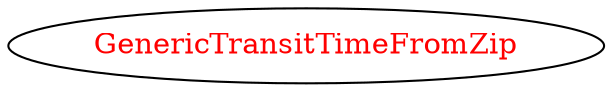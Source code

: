 digraph dependencyGraph {
 concentrate=true;
 ranksep="2.0";
 rankdir="LR"; 
 splines="ortho";
"GenericTransitTimeFromZip" [fontcolor="red"];
}